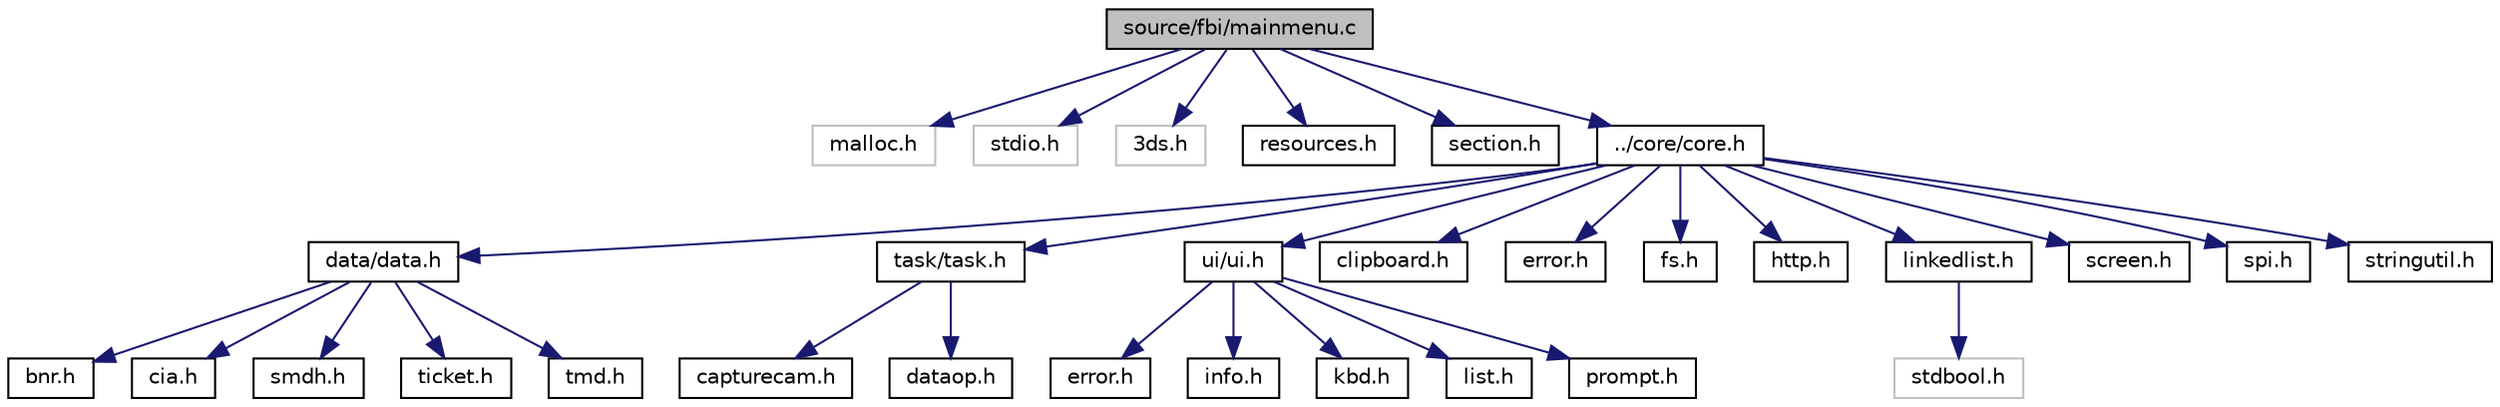 digraph "source/fbi/mainmenu.c"
{
  edge [fontname="Helvetica",fontsize="10",labelfontname="Helvetica",labelfontsize="10"];
  node [fontname="Helvetica",fontsize="10",shape=record];
  Node1 [label="source/fbi/mainmenu.c",height=0.2,width=0.4,color="black", fillcolor="grey75", style="filled" fontcolor="black"];
  Node1 -> Node2 [color="midnightblue",fontsize="10",style="solid",fontname="Helvetica"];
  Node2 [label="malloc.h",height=0.2,width=0.4,color="grey75", fillcolor="white", style="filled"];
  Node1 -> Node3 [color="midnightblue",fontsize="10",style="solid",fontname="Helvetica"];
  Node3 [label="stdio.h",height=0.2,width=0.4,color="grey75", fillcolor="white", style="filled"];
  Node1 -> Node4 [color="midnightblue",fontsize="10",style="solid",fontname="Helvetica"];
  Node4 [label="3ds.h",height=0.2,width=0.4,color="grey75", fillcolor="white", style="filled"];
  Node1 -> Node5 [color="midnightblue",fontsize="10",style="solid",fontname="Helvetica"];
  Node5 [label="resources.h",height=0.2,width=0.4,color="black", fillcolor="white", style="filled",URL="$resources_8h.html"];
  Node1 -> Node6 [color="midnightblue",fontsize="10",style="solid",fontname="Helvetica"];
  Node6 [label="section.h",height=0.2,width=0.4,color="black", fillcolor="white", style="filled",URL="$section_8h.html"];
  Node1 -> Node7 [color="midnightblue",fontsize="10",style="solid",fontname="Helvetica"];
  Node7 [label="../core/core.h",height=0.2,width=0.4,color="black", fillcolor="white", style="filled",URL="$core_8h.html"];
  Node7 -> Node8 [color="midnightblue",fontsize="10",style="solid",fontname="Helvetica"];
  Node8 [label="data/data.h",height=0.2,width=0.4,color="black", fillcolor="white", style="filled",URL="$data_8h.html"];
  Node8 -> Node9 [color="midnightblue",fontsize="10",style="solid",fontname="Helvetica"];
  Node9 [label="bnr.h",height=0.2,width=0.4,color="black", fillcolor="white", style="filled",URL="$bnr_8h.html"];
  Node8 -> Node10 [color="midnightblue",fontsize="10",style="solid",fontname="Helvetica"];
  Node10 [label="cia.h",height=0.2,width=0.4,color="black", fillcolor="white", style="filled",URL="$cia_8h.html"];
  Node8 -> Node11 [color="midnightblue",fontsize="10",style="solid",fontname="Helvetica"];
  Node11 [label="smdh.h",height=0.2,width=0.4,color="black", fillcolor="white", style="filled",URL="$smdh_8h.html"];
  Node8 -> Node12 [color="midnightblue",fontsize="10",style="solid",fontname="Helvetica"];
  Node12 [label="ticket.h",height=0.2,width=0.4,color="black", fillcolor="white", style="filled",URL="$ticket_8h.html"];
  Node8 -> Node13 [color="midnightblue",fontsize="10",style="solid",fontname="Helvetica"];
  Node13 [label="tmd.h",height=0.2,width=0.4,color="black", fillcolor="white", style="filled",URL="$tmd_8h.html"];
  Node7 -> Node14 [color="midnightblue",fontsize="10",style="solid",fontname="Helvetica"];
  Node14 [label="task/task.h",height=0.2,width=0.4,color="black", fillcolor="white", style="filled",URL="$task_8h.html"];
  Node14 -> Node15 [color="midnightblue",fontsize="10",style="solid",fontname="Helvetica"];
  Node15 [label="capturecam.h",height=0.2,width=0.4,color="black", fillcolor="white", style="filled",URL="$capturecam_8h.html"];
  Node14 -> Node16 [color="midnightblue",fontsize="10",style="solid",fontname="Helvetica"];
  Node16 [label="dataop.h",height=0.2,width=0.4,color="black", fillcolor="white", style="filled",URL="$dataop_8h.html"];
  Node7 -> Node17 [color="midnightblue",fontsize="10",style="solid",fontname="Helvetica"];
  Node17 [label="ui/ui.h",height=0.2,width=0.4,color="black", fillcolor="white", style="filled",URL="$ui_8h.html"];
  Node17 -> Node18 [color="midnightblue",fontsize="10",style="solid",fontname="Helvetica"];
  Node18 [label="error.h",height=0.2,width=0.4,color="black", fillcolor="white", style="filled",URL="$ui_2error_8h.html"];
  Node17 -> Node19 [color="midnightblue",fontsize="10",style="solid",fontname="Helvetica"];
  Node19 [label="info.h",height=0.2,width=0.4,color="black", fillcolor="white", style="filled",URL="$info_8h.html"];
  Node17 -> Node20 [color="midnightblue",fontsize="10",style="solid",fontname="Helvetica"];
  Node20 [label="kbd.h",height=0.2,width=0.4,color="black", fillcolor="white", style="filled",URL="$kbd_8h.html"];
  Node17 -> Node21 [color="midnightblue",fontsize="10",style="solid",fontname="Helvetica"];
  Node21 [label="list.h",height=0.2,width=0.4,color="black", fillcolor="white", style="filled",URL="$list_8h.html"];
  Node17 -> Node22 [color="midnightblue",fontsize="10",style="solid",fontname="Helvetica"];
  Node22 [label="prompt.h",height=0.2,width=0.4,color="black", fillcolor="white", style="filled",URL="$prompt_8h.html"];
  Node7 -> Node23 [color="midnightblue",fontsize="10",style="solid",fontname="Helvetica"];
  Node23 [label="clipboard.h",height=0.2,width=0.4,color="black", fillcolor="white", style="filled",URL="$clipboard_8h.html"];
  Node7 -> Node24 [color="midnightblue",fontsize="10",style="solid",fontname="Helvetica"];
  Node24 [label="error.h",height=0.2,width=0.4,color="black", fillcolor="white", style="filled",URL="$error_8h.html"];
  Node7 -> Node25 [color="midnightblue",fontsize="10",style="solid",fontname="Helvetica"];
  Node25 [label="fs.h",height=0.2,width=0.4,color="black", fillcolor="white", style="filled",URL="$fs_8h.html"];
  Node7 -> Node26 [color="midnightblue",fontsize="10",style="solid",fontname="Helvetica"];
  Node26 [label="http.h",height=0.2,width=0.4,color="black", fillcolor="white", style="filled",URL="$http_8h.html"];
  Node7 -> Node27 [color="midnightblue",fontsize="10",style="solid",fontname="Helvetica"];
  Node27 [label="linkedlist.h",height=0.2,width=0.4,color="black", fillcolor="white", style="filled",URL="$linkedlist_8h.html"];
  Node27 -> Node28 [color="midnightblue",fontsize="10",style="solid",fontname="Helvetica"];
  Node28 [label="stdbool.h",height=0.2,width=0.4,color="grey75", fillcolor="white", style="filled"];
  Node7 -> Node29 [color="midnightblue",fontsize="10",style="solid",fontname="Helvetica"];
  Node29 [label="screen.h",height=0.2,width=0.4,color="black", fillcolor="white", style="filled",URL="$screen_8h.html"];
  Node7 -> Node30 [color="midnightblue",fontsize="10",style="solid",fontname="Helvetica"];
  Node30 [label="spi.h",height=0.2,width=0.4,color="black", fillcolor="white", style="filled",URL="$spi_8h.html"];
  Node7 -> Node31 [color="midnightblue",fontsize="10",style="solid",fontname="Helvetica"];
  Node31 [label="stringutil.h",height=0.2,width=0.4,color="black", fillcolor="white", style="filled",URL="$stringutil_8h.html"];
}
